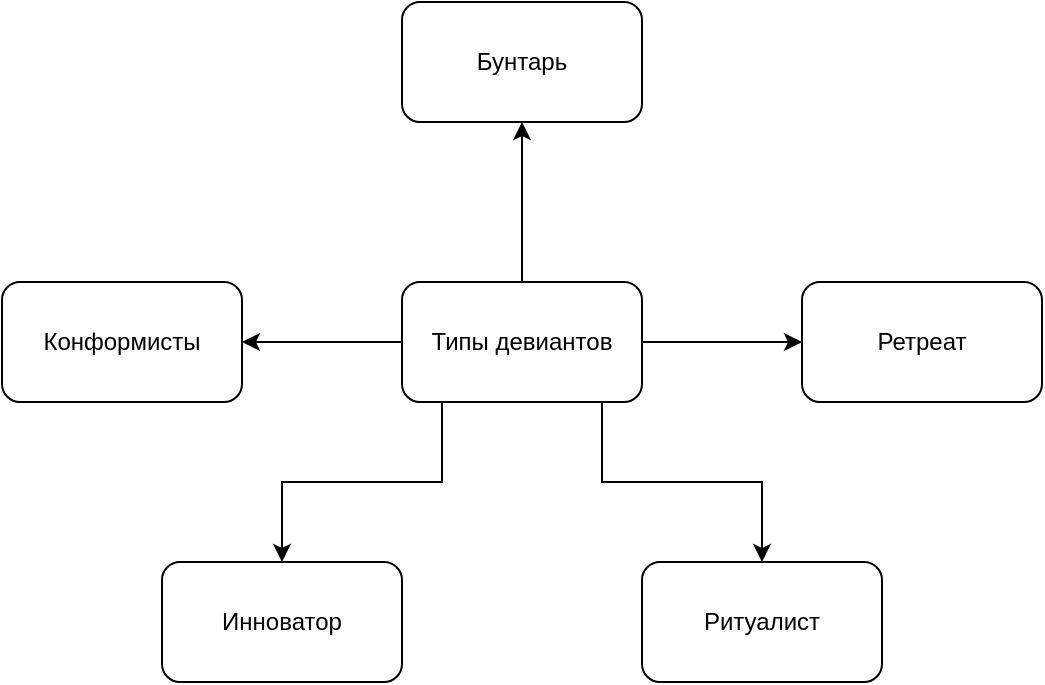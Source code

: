 <mxfile version="22.1.11" type="device">
  <diagram name="Страница — 1" id="cPP6veus3DMomkcGuZE4">
    <mxGraphModel dx="875" dy="464" grid="1" gridSize="10" guides="1" tooltips="1" connect="1" arrows="1" fold="1" page="1" pageScale="1" pageWidth="827" pageHeight="1169" math="0" shadow="0">
      <root>
        <mxCell id="0" />
        <mxCell id="1" parent="0" />
        <mxCell id="6sTK9gCfuNqyJ2EaytwP-7" value="" style="edgeStyle=orthogonalEdgeStyle;rounded=0;orthogonalLoop=1;jettySize=auto;html=1;" edge="1" parent="1" source="6sTK9gCfuNqyJ2EaytwP-1" target="6sTK9gCfuNqyJ2EaytwP-2">
          <mxGeometry relative="1" as="geometry" />
        </mxCell>
        <mxCell id="6sTK9gCfuNqyJ2EaytwP-8" value="" style="edgeStyle=orthogonalEdgeStyle;rounded=0;orthogonalLoop=1;jettySize=auto;html=1;" edge="1" parent="1" source="6sTK9gCfuNqyJ2EaytwP-1" target="6sTK9gCfuNqyJ2EaytwP-6">
          <mxGeometry relative="1" as="geometry" />
        </mxCell>
        <mxCell id="6sTK9gCfuNqyJ2EaytwP-9" value="" style="edgeStyle=orthogonalEdgeStyle;rounded=0;orthogonalLoop=1;jettySize=auto;html=1;" edge="1" parent="1" source="6sTK9gCfuNqyJ2EaytwP-1" target="6sTK9gCfuNqyJ2EaytwP-5">
          <mxGeometry relative="1" as="geometry" />
        </mxCell>
        <mxCell id="6sTK9gCfuNqyJ2EaytwP-10" style="edgeStyle=orthogonalEdgeStyle;rounded=0;orthogonalLoop=1;jettySize=auto;html=1;entryX=0.5;entryY=0;entryDx=0;entryDy=0;" edge="1" parent="1" source="6sTK9gCfuNqyJ2EaytwP-1" target="6sTK9gCfuNqyJ2EaytwP-3">
          <mxGeometry relative="1" as="geometry">
            <Array as="points">
              <mxPoint x="380" y="350" />
              <mxPoint x="300" y="350" />
            </Array>
          </mxGeometry>
        </mxCell>
        <mxCell id="6sTK9gCfuNqyJ2EaytwP-11" style="edgeStyle=orthogonalEdgeStyle;rounded=0;orthogonalLoop=1;jettySize=auto;html=1;" edge="1" parent="1" source="6sTK9gCfuNqyJ2EaytwP-1" target="6sTK9gCfuNqyJ2EaytwP-4">
          <mxGeometry relative="1" as="geometry">
            <Array as="points">
              <mxPoint x="460" y="350" />
              <mxPoint x="540" y="350" />
            </Array>
          </mxGeometry>
        </mxCell>
        <mxCell id="6sTK9gCfuNqyJ2EaytwP-1" value="Типы девиантов" style="rounded=1;whiteSpace=wrap;html=1;" vertex="1" parent="1">
          <mxGeometry x="360" y="250" width="120" height="60" as="geometry" />
        </mxCell>
        <mxCell id="6sTK9gCfuNqyJ2EaytwP-2" value="Конформисты" style="rounded=1;whiteSpace=wrap;html=1;" vertex="1" parent="1">
          <mxGeometry x="160" y="250" width="120" height="60" as="geometry" />
        </mxCell>
        <mxCell id="6sTK9gCfuNqyJ2EaytwP-3" value="Инноватор" style="rounded=1;whiteSpace=wrap;html=1;" vertex="1" parent="1">
          <mxGeometry x="240" y="390" width="120" height="60" as="geometry" />
        </mxCell>
        <mxCell id="6sTK9gCfuNqyJ2EaytwP-4" value="Ритуалист" style="rounded=1;whiteSpace=wrap;html=1;" vertex="1" parent="1">
          <mxGeometry x="480" y="390" width="120" height="60" as="geometry" />
        </mxCell>
        <mxCell id="6sTK9gCfuNqyJ2EaytwP-5" value="Ретреат" style="rounded=1;whiteSpace=wrap;html=1;" vertex="1" parent="1">
          <mxGeometry x="560" y="250" width="120" height="60" as="geometry" />
        </mxCell>
        <mxCell id="6sTK9gCfuNqyJ2EaytwP-6" value="Бунтарь" style="rounded=1;whiteSpace=wrap;html=1;" vertex="1" parent="1">
          <mxGeometry x="360" y="110" width="120" height="60" as="geometry" />
        </mxCell>
      </root>
    </mxGraphModel>
  </diagram>
</mxfile>
